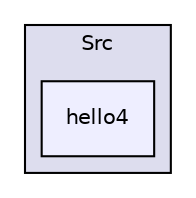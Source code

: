 digraph "E:/Documents/emu84/Src/hello4" {
  compound=true
  node [ fontsize="10", fontname="Helvetica"];
  edge [ labelfontsize="10", labelfontname="Helvetica"];
  subgraph clusterdir_70617a7689e3ba1052ef75efeabd00df {
    graph [ bgcolor="#ddddee", pencolor="black", label="Src" fontname="Helvetica", fontsize="10", URL="dir_70617a7689e3ba1052ef75efeabd00df.html"]
  dir_7029145f66326137d00520243d7209a5 [shape=box, label="hello4", style="filled", fillcolor="#eeeeff", pencolor="black", URL="dir_7029145f66326137d00520243d7209a5.html"];
  }
}
